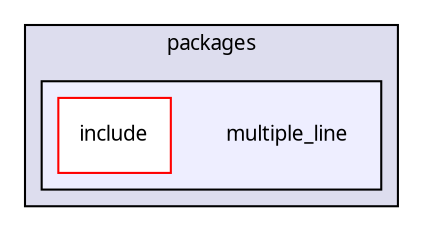 digraph "packages/gui/packages/multiple_line/" {
  compound=true
  node [ fontsize="10", fontname="FreeSans.ttf"];
  edge [ labelfontsize="10", labelfontname="FreeSans.ttf"];
  subgraph clusterdir_22da140b0ceba9af8df63b75c08d8cba {
    graph [ bgcolor="#ddddee", pencolor="black", label="packages" fontname="FreeSans.ttf", fontsize="10", URL="dir_22da140b0ceba9af8df63b75c08d8cba.html"]
  subgraph clusterdir_9c6b630ff3183aae389b5cae27eb8000 {
    graph [ bgcolor="#eeeeff", pencolor="black", label="" URL="dir_9c6b630ff3183aae389b5cae27eb8000.html"];
    dir_9c6b630ff3183aae389b5cae27eb8000 [shape=plaintext label="multiple_line"];
    dir_e6578847e25e27c4740c00434be28806 [shape=box label="include" color="red" fillcolor="white" style="filled" URL="dir_e6578847e25e27c4740c00434be28806.html"];
  }
  }
}
